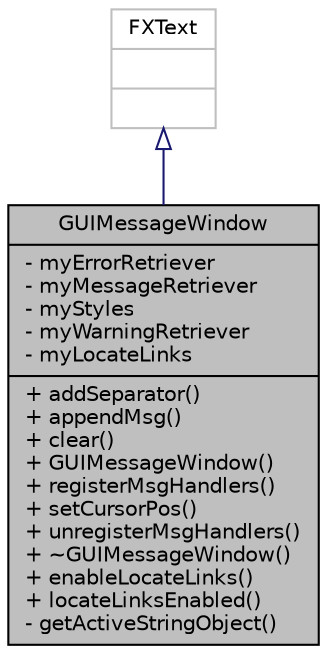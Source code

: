 digraph "GUIMessageWindow"
{
  edge [fontname="Helvetica",fontsize="10",labelfontname="Helvetica",labelfontsize="10"];
  node [fontname="Helvetica",fontsize="10",shape=record];
  Node0 [label="{GUIMessageWindow\n|- myErrorRetriever\l- myMessageRetriever\l- myStyles\l- myWarningRetriever\l- myLocateLinks\l|+ addSeparator()\l+ appendMsg()\l+ clear()\l+ GUIMessageWindow()\l+ registerMsgHandlers()\l+ setCursorPos()\l+ unregisterMsgHandlers()\l+ ~GUIMessageWindow()\l+ enableLocateLinks()\l+ locateLinksEnabled()\l- getActiveStringObject()\l}",height=0.2,width=0.4,color="black", fillcolor="grey75", style="filled", fontcolor="black"];
  Node1 -> Node0 [dir="back",color="midnightblue",fontsize="10",style="solid",arrowtail="onormal",fontname="Helvetica"];
  Node1 [label="{FXText\n||}",height=0.2,width=0.4,color="grey75", fillcolor="white", style="filled"];
}
